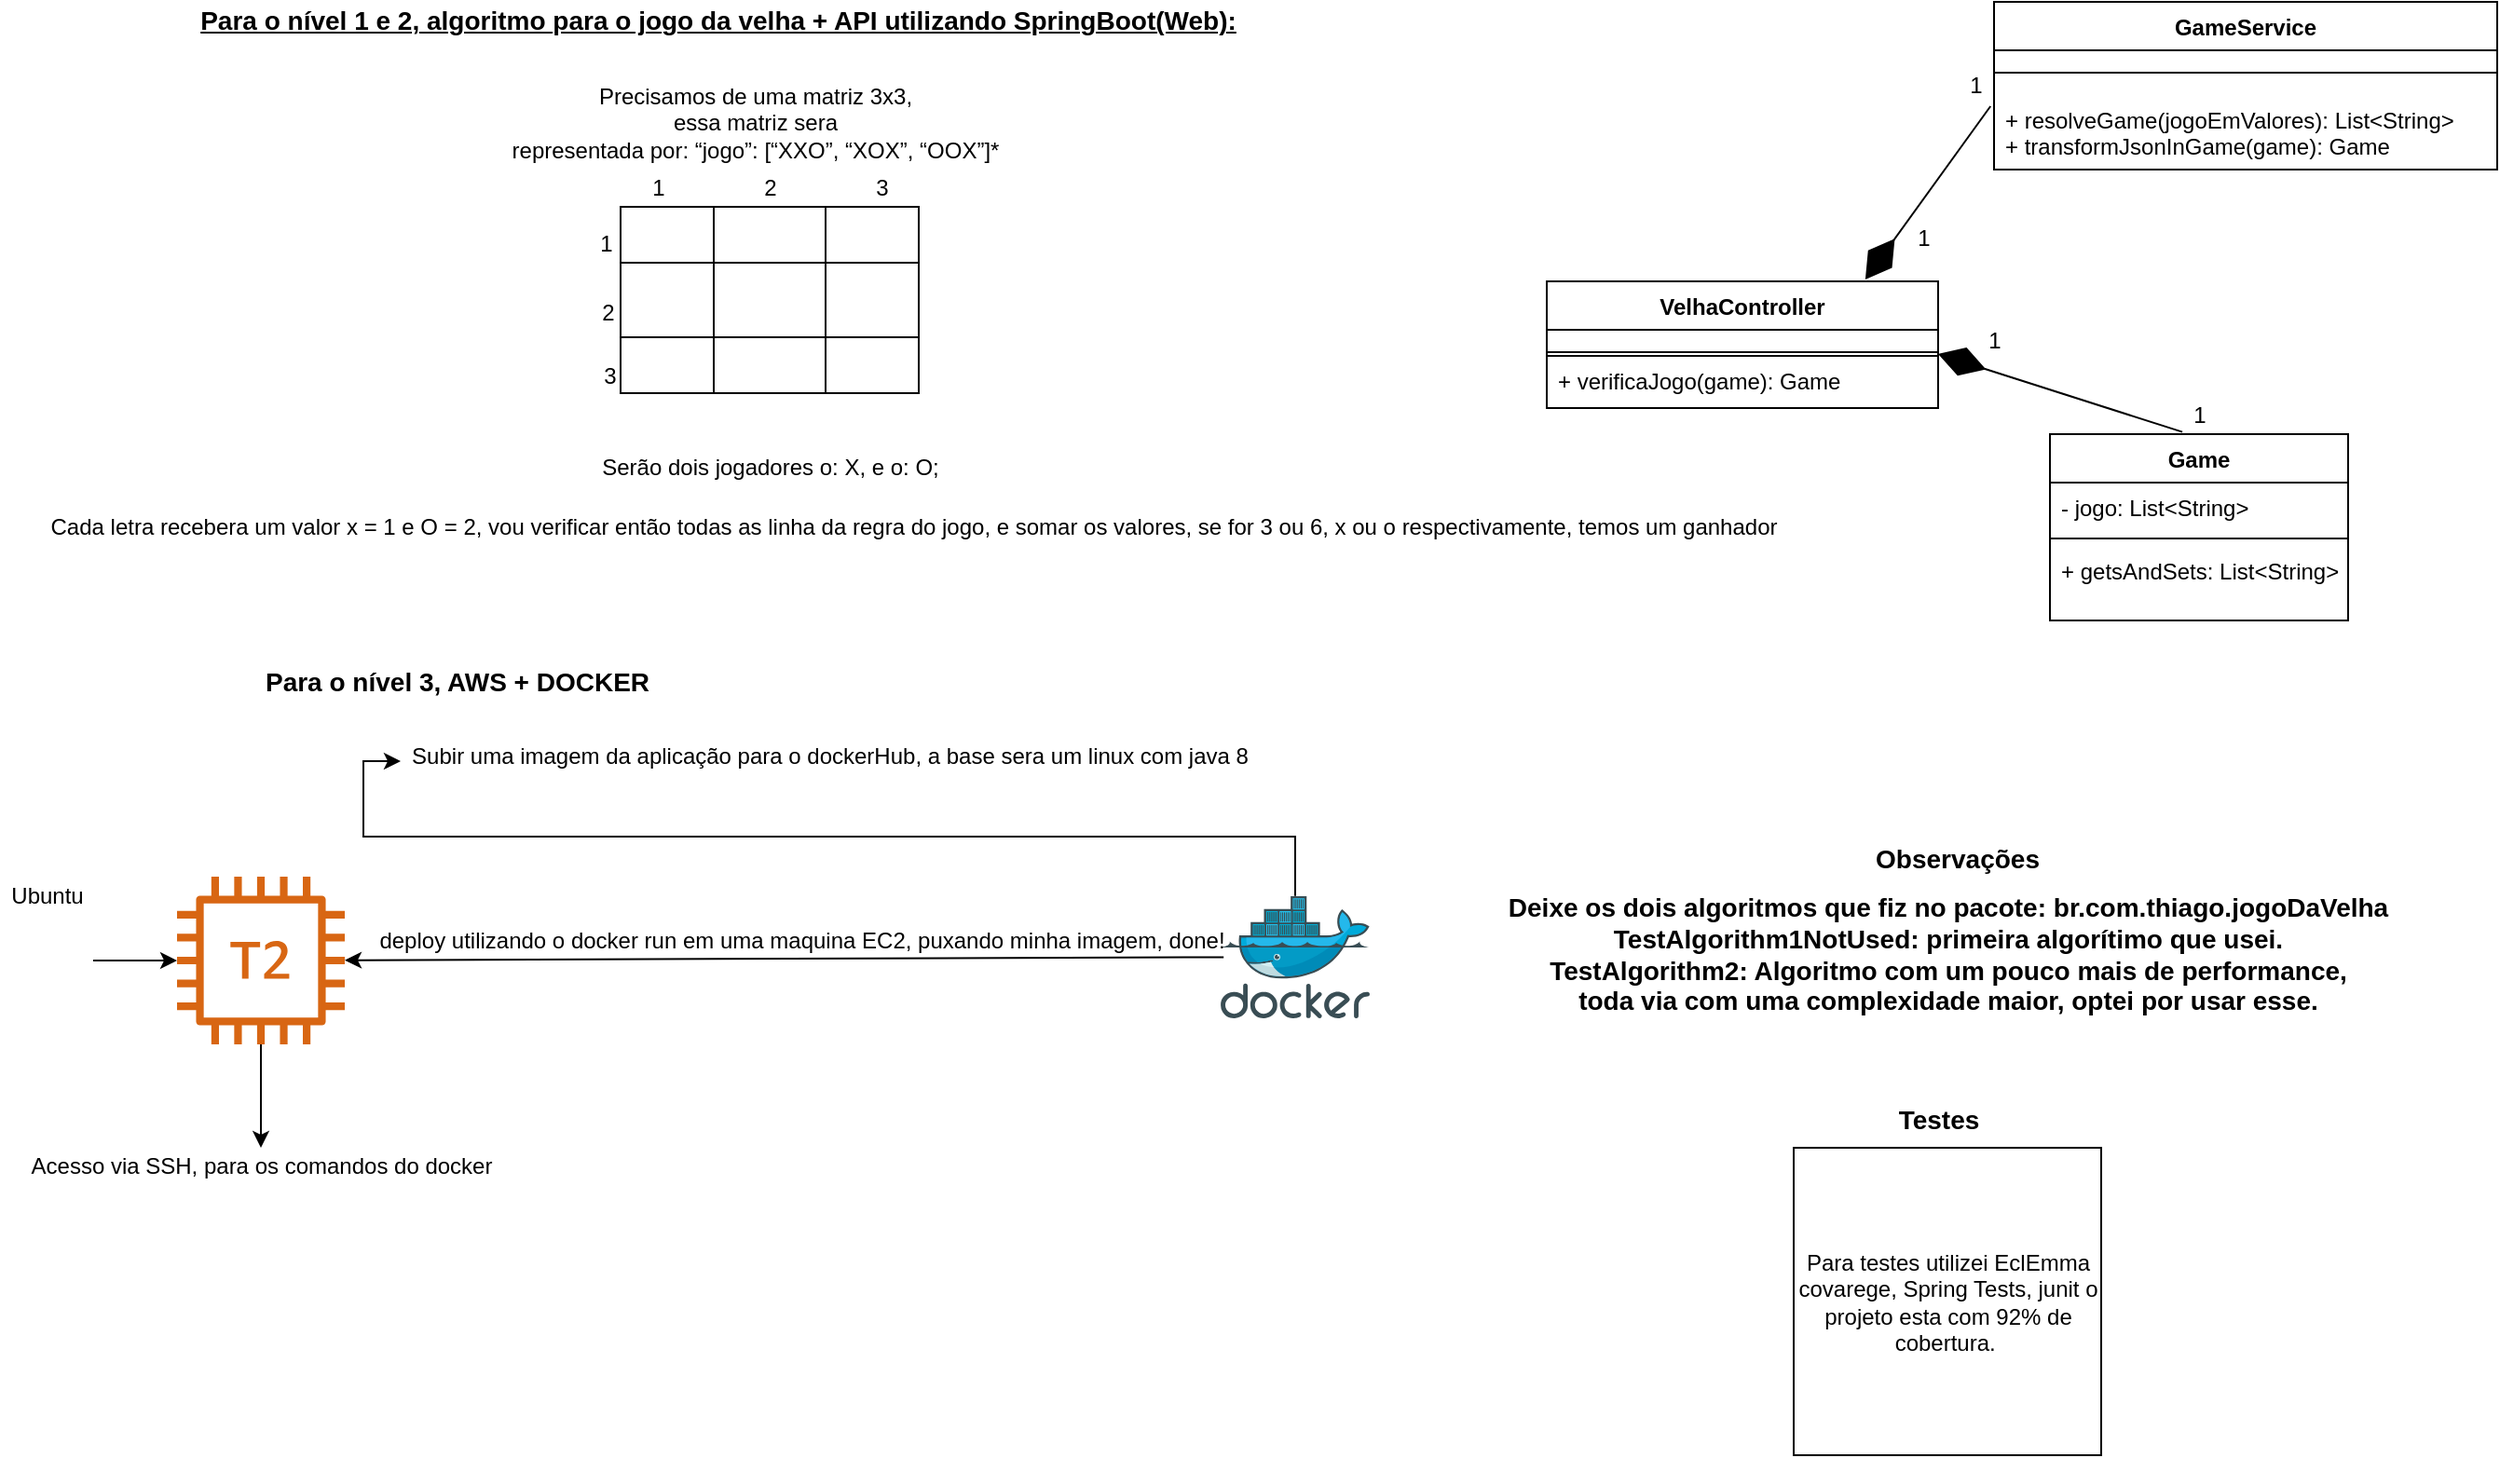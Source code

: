 <mxfile version="13.1.3" type="github">
  <diagram id="khcbJopSJ2TuTnvJd8K6" name="Algoritmo jogo da velha">
    <mxGraphModel dx="2249" dy="1931" grid="1" gridSize="10" guides="1" tooltips="1" connect="1" arrows="1" fold="1" page="1" pageScale="1" pageWidth="827" pageHeight="1169" math="0" shadow="0">
      <root>
        <mxCell id="0" />
        <mxCell id="1" parent="0" />
        <mxCell id="aO-OdemG8Kh4dcv20YWD-44" value="" style="rounded=0;whiteSpace=wrap;html=1;" parent="1" vertex="1">
          <mxGeometry x="260" y="138" width="210" height="30" as="geometry" />
        </mxCell>
        <mxCell id="aO-OdemG8Kh4dcv20YWD-1" value="" style="rounded=0;whiteSpace=wrap;html=1;" parent="1" vertex="1">
          <mxGeometry x="-237" y="60" width="160" height="100" as="geometry" />
        </mxCell>
        <mxCell id="aO-OdemG8Kh4dcv20YWD-4" value="" style="endArrow=none;html=1;entryX=1;entryY=0.25;entryDx=0;entryDy=0;exitX=0;exitY=0.25;exitDx=0;exitDy=0;" parent="1" edge="1">
          <mxGeometry width="50" height="50" relative="1" as="geometry">
            <mxPoint x="-237" y="130" as="sourcePoint" />
            <mxPoint x="-77" y="130" as="targetPoint" />
          </mxGeometry>
        </mxCell>
        <mxCell id="aO-OdemG8Kh4dcv20YWD-8" value="" style="endArrow=none;html=1;entryX=0.5;entryY=0;entryDx=0;entryDy=0;exitX=0.5;exitY=1;exitDx=0;exitDy=0;" parent="1" edge="1">
          <mxGeometry width="50" height="50" relative="1" as="geometry">
            <mxPoint x="-187" y="160" as="sourcePoint" />
            <mxPoint x="-187" y="60" as="targetPoint" />
            <Array as="points">
              <mxPoint x="-187" y="90" />
            </Array>
          </mxGeometry>
        </mxCell>
        <mxCell id="aO-OdemG8Kh4dcv20YWD-9" value="" style="endArrow=none;html=1;entryX=0.5;entryY=0;entryDx=0;entryDy=0;exitX=0.5;exitY=1;exitDx=0;exitDy=0;" parent="1" edge="1">
          <mxGeometry width="50" height="50" relative="1" as="geometry">
            <mxPoint x="-127" y="160" as="sourcePoint" />
            <mxPoint x="-127" y="60" as="targetPoint" />
            <Array as="points">
              <mxPoint x="-127" y="90" />
            </Array>
          </mxGeometry>
        </mxCell>
        <mxCell id="aO-OdemG8Kh4dcv20YWD-11" value="" style="endArrow=none;html=1;entryX=1;entryY=0.25;entryDx=0;entryDy=0;exitX=0;exitY=0.25;exitDx=0;exitDy=0;" parent="1" edge="1">
          <mxGeometry width="50" height="50" relative="1" as="geometry">
            <mxPoint x="-237" y="90" as="sourcePoint" />
            <mxPoint x="-77" y="90" as="targetPoint" />
            <Array as="points">
              <mxPoint x="-177" y="90" />
            </Array>
          </mxGeometry>
        </mxCell>
        <mxCell id="aO-OdemG8Kh4dcv20YWD-12" value="1" style="text;html=1;align=center;verticalAlign=middle;resizable=0;points=[];autosize=1;" parent="1" vertex="1">
          <mxGeometry x="-255" y="70" width="20" height="20" as="geometry" />
        </mxCell>
        <mxCell id="aO-OdemG8Kh4dcv20YWD-13" value="2" style="text;html=1;align=center;verticalAlign=middle;resizable=0;points=[];autosize=1;" parent="1" vertex="1">
          <mxGeometry x="-254" y="107" width="20" height="20" as="geometry" />
        </mxCell>
        <mxCell id="aO-OdemG8Kh4dcv20YWD-14" value="3" style="text;html=1;align=center;verticalAlign=middle;resizable=0;points=[];autosize=1;" parent="1" vertex="1">
          <mxGeometry x="-253" y="141" width="20" height="20" as="geometry" />
        </mxCell>
        <mxCell id="aO-OdemG8Kh4dcv20YWD-15" value="1" style="text;html=1;align=center;verticalAlign=middle;resizable=0;points=[];autosize=1;" parent="1" vertex="1">
          <mxGeometry x="-227" y="40" width="20" height="20" as="geometry" />
        </mxCell>
        <mxCell id="aO-OdemG8Kh4dcv20YWD-16" value="2" style="text;html=1;align=center;verticalAlign=middle;resizable=0;points=[];autosize=1;" parent="1" vertex="1">
          <mxGeometry x="-167" y="40" width="20" height="20" as="geometry" />
        </mxCell>
        <mxCell id="aO-OdemG8Kh4dcv20YWD-17" value="3" style="text;html=1;align=center;verticalAlign=middle;resizable=0;points=[];autosize=1;" parent="1" vertex="1">
          <mxGeometry x="-107" y="40" width="20" height="20" as="geometry" />
        </mxCell>
        <mxCell id="aO-OdemG8Kh4dcv20YWD-18" value="Precisamos de uma matriz 3x3, &lt;br&gt;essa matriz sera &lt;br&gt;representada por:&amp;nbsp;“jogo”: [“XXO”, “XOX”, “OOX”]*" style="text;html=1;align=center;verticalAlign=middle;resizable=0;points=[];autosize=1;" parent="1" vertex="1">
          <mxGeometry x="-305" y="-10" width="280" height="50" as="geometry" />
        </mxCell>
        <mxCell id="aO-OdemG8Kh4dcv20YWD-19" value="&lt;b&gt;&lt;u&gt;&lt;font style=&quot;font-size: 14px&quot;&gt;Para o nível 1 e 2, algoritmo para o jogo da velha + API utilizando SpringBoot(Web):&lt;/font&gt;&lt;/u&gt;&lt;/b&gt;" style="text;html=1;align=center;verticalAlign=middle;resizable=0;points=[];autosize=1;" parent="1" vertex="1">
          <mxGeometry x="-470" y="-50" width="570" height="20" as="geometry" />
        </mxCell>
        <mxCell id="aO-OdemG8Kh4dcv20YWD-22" value="Serão dois jogadores o: X, e o: O;" style="text;html=1;align=center;verticalAlign=middle;resizable=0;points=[];autosize=1;" parent="1" vertex="1">
          <mxGeometry x="-257" y="190" width="200" height="20" as="geometry" />
        </mxCell>
        <mxCell id="aO-OdemG8Kh4dcv20YWD-35" value="" style="endArrow=diamondThin;endFill=1;endSize=24;html=1;exitX=0.444;exitY=-0.012;exitDx=0;exitDy=0;exitPerimeter=0;entryX=1;entryY=0.5;entryDx=0;entryDy=0;" parent="1" source="aO-OdemG8Kh4dcv20YWD-31" edge="1">
          <mxGeometry width="160" relative="1" as="geometry">
            <mxPoint x="160" y="195" as="sourcePoint" />
            <mxPoint x="470" y="139" as="targetPoint" />
            <Array as="points" />
          </mxGeometry>
        </mxCell>
        <mxCell id="aO-OdemG8Kh4dcv20YWD-36" value="1" style="text;html=1;align=center;verticalAlign=middle;resizable=0;points=[];autosize=1;" parent="1" vertex="1">
          <mxGeometry x="490" y="122" width="20" height="20" as="geometry" />
        </mxCell>
        <mxCell id="aO-OdemG8Kh4dcv20YWD-37" value="1" style="text;html=1;align=center;verticalAlign=middle;resizable=0;points=[];autosize=1;" parent="1" vertex="1">
          <mxGeometry x="600" y="162" width="20" height="20" as="geometry" />
        </mxCell>
        <mxCell id="aO-OdemG8Kh4dcv20YWD-42" value="+ verificaJogo(game): Game" style="text;strokeColor=none;fillColor=none;align=left;verticalAlign=top;spacingLeft=4;spacingRight=4;overflow=hidden;rotatable=0;points=[[0,0.5],[1,0.5]];portConstraint=eastwest;" parent="1" vertex="1">
          <mxGeometry x="260" y="140" width="210" height="26" as="geometry" />
        </mxCell>
        <mxCell id="voS8EZ6vIUPbUoV9z7Ga-1" value="Cada letra recebera um valor x = 1 e O = 2, vou verificar então todas as linha da regra do jogo, e somar os valores, se for 3 ou 6, x ou o respectivamente, temos um ganhador" style="text;html=1;align=center;verticalAlign=middle;resizable=0;points=[];autosize=1;" parent="1" vertex="1">
          <mxGeometry x="-550" y="222" width="940" height="20" as="geometry" />
        </mxCell>
        <mxCell id="voS8EZ6vIUPbUoV9z7Ga-2" value="" style="outlineConnect=0;fontColor=#232F3E;gradientColor=none;fillColor=#D86613;strokeColor=none;dashed=0;verticalLabelPosition=bottom;verticalAlign=top;align=center;html=1;fontSize=12;fontStyle=0;aspect=fixed;pointerEvents=1;shape=mxgraph.aws4.t2_instance;" parent="1" vertex="1">
          <mxGeometry x="-475" y="419.5" width="90" height="90" as="geometry" />
        </mxCell>
        <mxCell id="voS8EZ6vIUPbUoV9z7Ga-5" value="" style="edgeStyle=orthogonalEdgeStyle;rounded=0;orthogonalLoop=1;jettySize=auto;html=1;entryX=0;entryY=0.625;entryDx=0;entryDy=0;entryPerimeter=0;" parent="1" source="voS8EZ6vIUPbUoV9z7Ga-3" target="voS8EZ6vIUPbUoV9z7Ga-6" edge="1">
          <mxGeometry relative="1" as="geometry">
            <mxPoint x="405" y="420" as="targetPoint" />
            <Array as="points">
              <mxPoint x="125" y="398" />
              <mxPoint x="-375" y="398" />
              <mxPoint x="-375" y="358" />
            </Array>
          </mxGeometry>
        </mxCell>
        <mxCell id="voS8EZ6vIUPbUoV9z7Ga-3" value="" style="aspect=fixed;html=1;points=[];align=center;image;fontSize=12;image=img/lib/mscae/Docker.svg;" parent="1" vertex="1">
          <mxGeometry x="85" y="429.9" width="80" height="65.6" as="geometry" />
        </mxCell>
        <mxCell id="voS8EZ6vIUPbUoV9z7Ga-6" value="Subir uma imagem da aplicação para o dockerHub, a base sera um linux com java 8" style="text;html=1;align=center;verticalAlign=middle;resizable=0;points=[];autosize=1;" parent="1" vertex="1">
          <mxGeometry x="-355" y="345" width="460" height="20" as="geometry" />
        </mxCell>
        <mxCell id="voS8EZ6vIUPbUoV9z7Ga-7" value="" style="endArrow=classic;html=1;exitX=0.02;exitY=0.5;exitDx=0;exitDy=0;exitPerimeter=0;" parent="1" source="voS8EZ6vIUPbUoV9z7Ga-3" target="voS8EZ6vIUPbUoV9z7Ga-2" edge="1">
          <mxGeometry width="50" height="50" relative="1" as="geometry">
            <mxPoint x="-15" y="415" as="sourcePoint" />
            <mxPoint x="35" y="365" as="targetPoint" />
          </mxGeometry>
        </mxCell>
        <mxCell id="voS8EZ6vIUPbUoV9z7Ga-8" value="deploy utilizando o docker run em uma maquina EC2, puxando minha imagem, done!" style="text;html=1;align=center;verticalAlign=middle;resizable=0;points=[];autosize=1;" parent="1" vertex="1">
          <mxGeometry x="-375" y="435" width="470" height="38" as="geometry" />
        </mxCell>
        <mxCell id="voS8EZ6vIUPbUoV9z7Ga-9" value="&lt;br&gt;" style="text;html=1;align=center;verticalAlign=middle;resizable=0;points=[];autosize=1;" parent="voS8EZ6vIUPbUoV9z7Ga-8" vertex="1">
          <mxGeometry x="101" y="18" width="20" height="20" as="geometry" />
        </mxCell>
        <mxCell id="voS8EZ6vIUPbUoV9z7Ga-12" value="&lt;b&gt;&lt;font style=&quot;font-size: 14px&quot;&gt;Para o nível 3, AWS + DOCKER&lt;/font&gt;&lt;/b&gt;" style="text;html=1;align=center;verticalAlign=middle;resizable=0;points=[];autosize=1;" parent="1" vertex="1">
          <mxGeometry x="-435" y="305" width="220" height="20" as="geometry" />
        </mxCell>
        <mxCell id="voS8EZ6vIUPbUoV9z7Ga-14" value="" style="endArrow=classic;html=1;" parent="1" source="voS8EZ6vIUPbUoV9z7Ga-2" edge="1">
          <mxGeometry width="50" height="50" relative="1" as="geometry">
            <mxPoint x="-445" y="575" as="sourcePoint" />
            <mxPoint x="-430" y="565" as="targetPoint" />
          </mxGeometry>
        </mxCell>
        <mxCell id="voS8EZ6vIUPbUoV9z7Ga-15" value="Acesso via SSH, para os comandos do docker&lt;br&gt;" style="text;html=1;align=center;verticalAlign=middle;resizable=0;points=[];autosize=1;" parent="1" vertex="1">
          <mxGeometry x="-560" y="565" width="260" height="20" as="geometry" />
        </mxCell>
        <mxCell id="aO-OdemG8Kh4dcv20YWD-31" value="Game" style="swimlane;fontStyle=1;align=center;verticalAlign=top;childLayout=stackLayout;horizontal=1;startSize=26;horizontalStack=0;resizeParent=1;resizeParentMax=0;resizeLast=0;collapsible=1;marginBottom=0;" parent="1" vertex="1">
          <mxGeometry x="530" y="182" width="160" height="100" as="geometry" />
        </mxCell>
        <mxCell id="aO-OdemG8Kh4dcv20YWD-32" value="- jogo: List&lt;String&gt;" style="text;strokeColor=none;fillColor=none;align=left;verticalAlign=top;spacingLeft=4;spacingRight=4;overflow=hidden;rotatable=0;points=[[0,0.5],[1,0.5]];portConstraint=eastwest;" parent="aO-OdemG8Kh4dcv20YWD-31" vertex="1">
          <mxGeometry y="26" width="160" height="26" as="geometry" />
        </mxCell>
        <mxCell id="aO-OdemG8Kh4dcv20YWD-33" value="" style="line;strokeWidth=1;fillColor=none;align=left;verticalAlign=middle;spacingTop=-1;spacingLeft=3;spacingRight=3;rotatable=0;labelPosition=right;points=[];portConstraint=eastwest;" parent="aO-OdemG8Kh4dcv20YWD-31" vertex="1">
          <mxGeometry y="52" width="160" height="8" as="geometry" />
        </mxCell>
        <mxCell id="aO-OdemG8Kh4dcv20YWD-34" value="+ getsAndSets: List&lt;String&gt;" style="text;strokeColor=none;fillColor=none;align=left;verticalAlign=top;spacingLeft=4;spacingRight=4;overflow=hidden;rotatable=0;points=[[0,0.5],[1,0.5]];portConstraint=eastwest;" parent="aO-OdemG8Kh4dcv20YWD-31" vertex="1">
          <mxGeometry y="60" width="160" height="40" as="geometry" />
        </mxCell>
        <mxCell id="aO-OdemG8Kh4dcv20YWD-23" value="VelhaController" style="swimlane;fontStyle=1;childLayout=stackLayout;horizontal=1;startSize=26;fillColor=none;horizontalStack=0;resizeParent=1;resizeParentMax=0;resizeLast=0;collapsible=1;marginBottom=0;" parent="1" vertex="1">
          <mxGeometry x="260" y="100" width="210" height="40" as="geometry">
            <mxRectangle x="330" y="40" width="60" height="26" as="alternateBounds" />
          </mxGeometry>
        </mxCell>
        <mxCell id="voS8EZ6vIUPbUoV9z7Ga-16" value="GameService" style="swimlane;fontStyle=1;align=center;verticalAlign=top;childLayout=stackLayout;horizontal=1;startSize=26;horizontalStack=0;resizeParent=1;resizeParentMax=0;resizeLast=0;collapsible=1;marginBottom=0;" parent="1" vertex="1">
          <mxGeometry x="500" y="-50" width="270" height="90" as="geometry" />
        </mxCell>
        <mxCell id="voS8EZ6vIUPbUoV9z7Ga-18" value="" style="line;strokeWidth=1;fillColor=none;align=left;verticalAlign=middle;spacingTop=-1;spacingLeft=3;spacingRight=3;rotatable=0;labelPosition=right;points=[];portConstraint=eastwest;" parent="voS8EZ6vIUPbUoV9z7Ga-16" vertex="1">
          <mxGeometry y="26" width="270" height="24" as="geometry" />
        </mxCell>
        <mxCell id="voS8EZ6vIUPbUoV9z7Ga-19" value="+ resolveGame(jogoEmValores): List&lt;String&gt;&#xa;+ transformJsonInGame(game): Game" style="text;strokeColor=none;fillColor=none;align=left;verticalAlign=top;spacingLeft=4;spacingRight=4;overflow=hidden;rotatable=0;points=[[0,0.5],[1,0.5]];portConstraint=eastwest;" parent="voS8EZ6vIUPbUoV9z7Ga-16" vertex="1">
          <mxGeometry y="50" width="270" height="40" as="geometry" />
        </mxCell>
        <mxCell id="voS8EZ6vIUPbUoV9z7Ga-21" value="" style="endArrow=diamondThin;endFill=1;endSize=24;html=1;exitX=-0.007;exitY=0.15;exitDx=0;exitDy=0;exitPerimeter=0;entryX=0.814;entryY=-0.025;entryDx=0;entryDy=0;entryPerimeter=0;" parent="1" source="voS8EZ6vIUPbUoV9z7Ga-19" target="aO-OdemG8Kh4dcv20YWD-23" edge="1">
          <mxGeometry width="160" relative="1" as="geometry">
            <mxPoint x="470" y="30.0" as="sourcePoint" />
            <mxPoint x="338.96" y="-11.8" as="targetPoint" />
            <Array as="points" />
          </mxGeometry>
        </mxCell>
        <mxCell id="voS8EZ6vIUPbUoV9z7Ga-22" value="1" style="text;html=1;align=center;verticalAlign=middle;resizable=0;points=[];autosize=1;" parent="1" vertex="1">
          <mxGeometry x="452" y="67" width="20" height="20" as="geometry" />
        </mxCell>
        <mxCell id="voS8EZ6vIUPbUoV9z7Ga-23" value="1" style="text;html=1;align=center;verticalAlign=middle;resizable=0;points=[];autosize=1;" parent="1" vertex="1">
          <mxGeometry x="480" y="-15" width="20" height="20" as="geometry" />
        </mxCell>
        <mxCell id="voS8EZ6vIUPbUoV9z7Ga-29" style="edgeStyle=orthogonalEdgeStyle;rounded=0;orthogonalLoop=1;jettySize=auto;html=1;" parent="1" source="voS8EZ6vIUPbUoV9z7Ga-25" target="voS8EZ6vIUPbUoV9z7Ga-2" edge="1">
          <mxGeometry relative="1" as="geometry" />
        </mxCell>
        <mxCell id="voS8EZ6vIUPbUoV9z7Ga-25" value="" style="shape=image;html=1;verticalAlign=top;verticalLabelPosition=bottom;labelBackgroundColor=#ffffff;imageAspect=0;aspect=fixed;image=https://cdn1.iconfinder.com/data/icons/system-shade-circles/512/ubuntu-128.png" parent="1" vertex="1">
          <mxGeometry x="-570" y="439.5" width="50" height="50" as="geometry" />
        </mxCell>
        <mxCell id="voS8EZ6vIUPbUoV9z7Ga-28" value="Ubuntu" style="text;html=1;align=center;verticalAlign=middle;resizable=0;points=[];autosize=1;" parent="1" vertex="1">
          <mxGeometry x="-570" y="419.5" width="50" height="20" as="geometry" />
        </mxCell>
        <mxCell id="A24w_fFQ7bOaAUfPhMum-1" value="&lt;font&gt;&lt;span style=&quot;font-size: 14px&quot;&gt;&lt;b&gt;Deixe os dois algoritmos que fiz no pacote: br.com.thiago.jogoDaVelha&lt;/b&gt;&lt;/span&gt;&lt;br&gt;&lt;span style=&quot;font-size: 14px&quot;&gt;&lt;b&gt;TestAlgorithm1NotUsed: primeira algorítimo que usei.&lt;/b&gt;&lt;/span&gt;&lt;br&gt;&lt;span style=&quot;font-size: 14px&quot;&gt;&lt;b&gt;TestAlgorithm2: Algoritmo com um pouco mais de performance, &lt;/b&gt;&lt;/span&gt;&lt;br&gt;&lt;span style=&quot;font-size: 14px&quot;&gt;&lt;b&gt;toda via com uma complexidade maior, optei por usar esse.&lt;/b&gt;&lt;/span&gt;&lt;/font&gt;" style="text;html=1;align=center;verticalAlign=middle;resizable=0;points=[];autosize=1;" vertex="1" parent="1">
          <mxGeometry x="230" y="425.5" width="490" height="70" as="geometry" />
        </mxCell>
        <mxCell id="A24w_fFQ7bOaAUfPhMum-2" value="&lt;font style=&quot;font-size: 14px&quot;&gt;&lt;b&gt;Observações&lt;/b&gt;&lt;/font&gt;" style="text;html=1;align=center;verticalAlign=middle;resizable=0;points=[];autosize=1;" vertex="1" parent="1">
          <mxGeometry x="430" y="399.5" width="100" height="20" as="geometry" />
        </mxCell>
        <mxCell id="A24w_fFQ7bOaAUfPhMum-3" value="Para testes utilizei EclEmma covarege, Spring Tests, junit o projeto esta com 92% de cobertura.&amp;nbsp;" style="whiteSpace=wrap;html=1;aspect=fixed;" vertex="1" parent="1">
          <mxGeometry x="392.5" y="565" width="165" height="165" as="geometry" />
        </mxCell>
        <mxCell id="A24w_fFQ7bOaAUfPhMum-6" value="&lt;b&gt;&lt;font style=&quot;font-size: 14px&quot;&gt;Testes&lt;/font&gt;&lt;/b&gt;" style="text;html=1;align=center;verticalAlign=middle;resizable=0;points=[];autosize=1;" vertex="1" parent="1">
          <mxGeometry x="440" y="540" width="60" height="20" as="geometry" />
        </mxCell>
      </root>
    </mxGraphModel>
  </diagram>
</mxfile>
